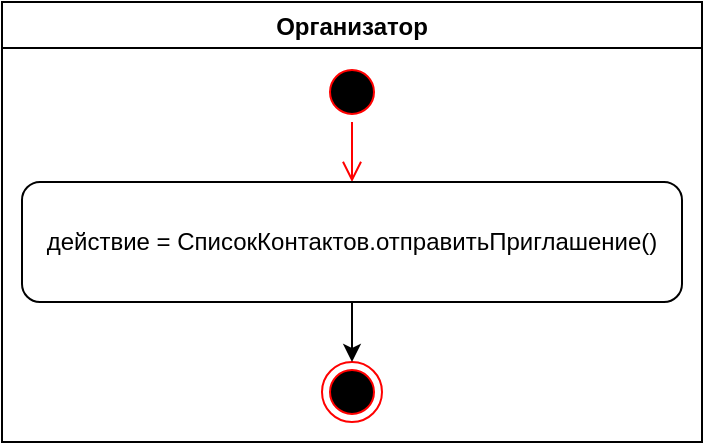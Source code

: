 <mxfile version="15.5.4" type="device"><diagram id="auvaHYt9D2mUyiJxwVjn" name="Page-1"><mxGraphModel dx="1422" dy="780" grid="1" gridSize="10" guides="1" tooltips="1" connect="1" arrows="1" fold="1" page="1" pageScale="1" pageWidth="827" pageHeight="1169" math="0" shadow="0"><root><mxCell id="0"/><mxCell id="1" parent="0"/><mxCell id="oX1Lzh8gc9R75dS9HgBd-47" value="Организатор" style="swimlane;" vertex="1" parent="1"><mxGeometry x="10" y="10" width="350" height="220" as="geometry"/></mxCell><mxCell id="oX1Lzh8gc9R75dS9HgBd-53" value="" style="ellipse;html=1;shape=startState;fillColor=#000000;strokeColor=#ff0000;" vertex="1" parent="oX1Lzh8gc9R75dS9HgBd-47"><mxGeometry x="160" y="30" width="30" height="30" as="geometry"/></mxCell><mxCell id="oX1Lzh8gc9R75dS9HgBd-54" value="" style="edgeStyle=orthogonalEdgeStyle;html=1;verticalAlign=bottom;endArrow=open;endSize=8;strokeColor=#ff0000;rounded=0;" edge="1" parent="oX1Lzh8gc9R75dS9HgBd-47" source="oX1Lzh8gc9R75dS9HgBd-53" target="oX1Lzh8gc9R75dS9HgBd-55"><mxGeometry relative="1" as="geometry"><mxPoint x="175" y="90" as="targetPoint"/></mxGeometry></mxCell><mxCell id="oX1Lzh8gc9R75dS9HgBd-55" value="действие = СписокКонтактов.отправитьПриглашение()" style="rounded=1;whiteSpace=wrap;html=1;" vertex="1" parent="oX1Lzh8gc9R75dS9HgBd-47"><mxGeometry x="10" y="90" width="330" height="60" as="geometry"/></mxCell><mxCell id="oX1Lzh8gc9R75dS9HgBd-56" value="" style="ellipse;html=1;shape=endState;fillColor=#000000;strokeColor=#ff0000;" vertex="1" parent="oX1Lzh8gc9R75dS9HgBd-47"><mxGeometry x="160" y="180" width="30" height="30" as="geometry"/></mxCell><mxCell id="oX1Lzh8gc9R75dS9HgBd-57" value="" style="endArrow=classic;html=1;rounded=0;" edge="1" parent="oX1Lzh8gc9R75dS9HgBd-47" source="oX1Lzh8gc9R75dS9HgBd-55" target="oX1Lzh8gc9R75dS9HgBd-56"><mxGeometry width="50" height="50" relative="1" as="geometry"><mxPoint x="175" y="330" as="sourcePoint"/><mxPoint x="185" y="280" as="targetPoint"/></mxGeometry></mxCell></root></mxGraphModel></diagram></mxfile>